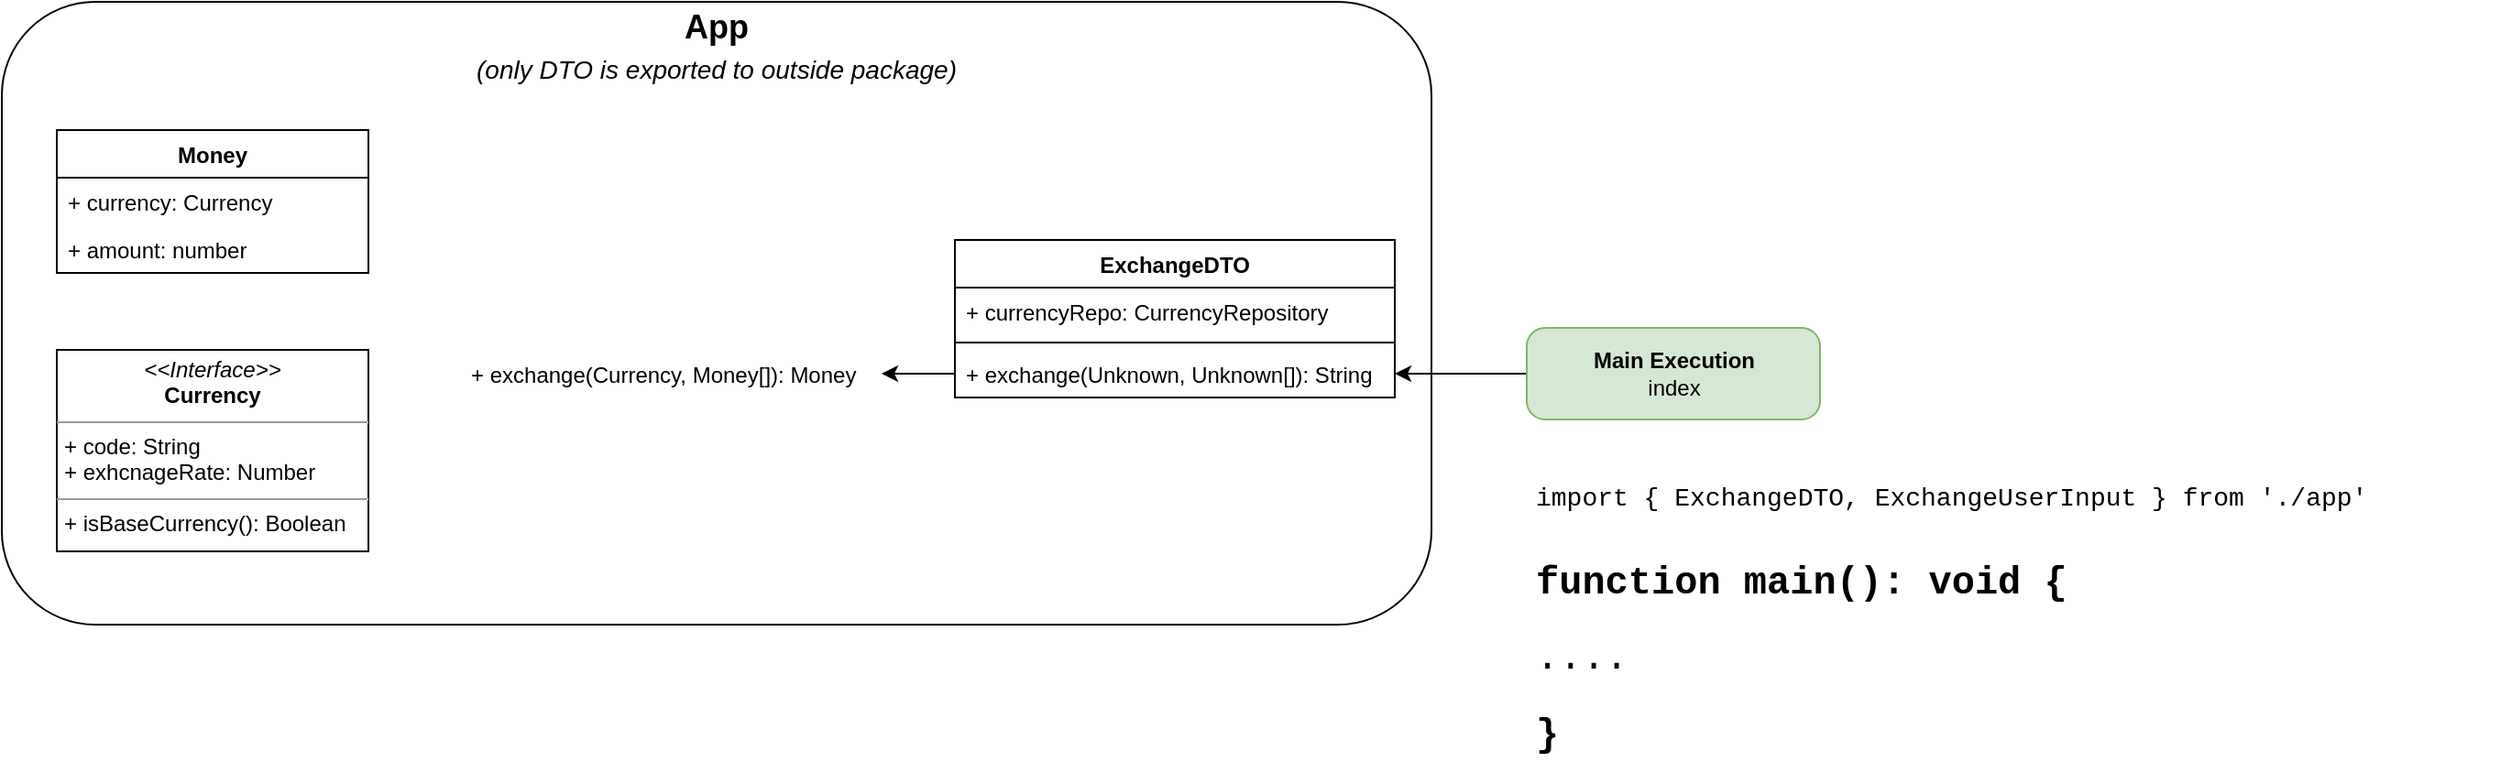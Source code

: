 <mxfile version="20.3.3" type="device"><diagram id="4IhQQBcM-XuzDMGb-Xty" name="Page-1"><mxGraphModel dx="1860" dy="1154" grid="1" gridSize="10" guides="1" tooltips="1" connect="1" arrows="1" fold="1" page="1" pageScale="1" pageWidth="827" pageHeight="1169" math="0" shadow="0"><root><mxCell id="0"/><mxCell id="1" parent="0"/><mxCell id="pq3WhuG64QYxiHZuG4Nq-8" value="" style="rounded=1;whiteSpace=wrap;html=1;fillColor=default;" vertex="1" parent="1"><mxGeometry x="-430" y="250" width="780" height="340" as="geometry"/></mxCell><mxCell id="pq3WhuG64QYxiHZuG4Nq-1" value="ExchangeDTO" style="swimlane;fontStyle=1;align=center;verticalAlign=top;childLayout=stackLayout;horizontal=1;startSize=26;horizontalStack=0;resizeParent=1;resizeParentMax=0;resizeLast=0;collapsible=1;marginBottom=0;" vertex="1" parent="1"><mxGeometry x="90" y="380" width="240" height="86" as="geometry"/></mxCell><mxCell id="pq3WhuG64QYxiHZuG4Nq-2" value="+ currencyRepo: CurrencyRepository" style="text;strokeColor=none;fillColor=none;align=left;verticalAlign=top;spacingLeft=4;spacingRight=4;overflow=hidden;rotatable=0;points=[[0,0.5],[1,0.5]];portConstraint=eastwest;" vertex="1" parent="pq3WhuG64QYxiHZuG4Nq-1"><mxGeometry y="26" width="240" height="26" as="geometry"/></mxCell><mxCell id="pq3WhuG64QYxiHZuG4Nq-3" value="" style="line;strokeWidth=1;fillColor=none;align=left;verticalAlign=middle;spacingTop=-1;spacingLeft=3;spacingRight=3;rotatable=0;labelPosition=right;points=[];portConstraint=eastwest;strokeColor=inherit;" vertex="1" parent="pq3WhuG64QYxiHZuG4Nq-1"><mxGeometry y="52" width="240" height="8" as="geometry"/></mxCell><mxCell id="pq3WhuG64QYxiHZuG4Nq-4" value="+ exchange(Unknown, Unknown[]): String" style="text;strokeColor=none;fillColor=none;align=left;verticalAlign=top;spacingLeft=4;spacingRight=4;overflow=hidden;rotatable=0;points=[[0,0.5],[1,0.5]];portConstraint=eastwest;" vertex="1" parent="pq3WhuG64QYxiHZuG4Nq-1"><mxGeometry y="60" width="240" height="26" as="geometry"/></mxCell><mxCell id="pq3WhuG64QYxiHZuG4Nq-22" value="+ exchange(Currency, Money[]): Money" style="text;strokeColor=none;fillColor=none;align=left;verticalAlign=top;spacingLeft=4;spacingRight=4;overflow=hidden;rotatable=0;points=[[0,0.5],[1,0.5]];portConstraint=eastwest;" vertex="1" parent="1"><mxGeometry x="-180" y="440" width="230" height="26" as="geometry"/></mxCell><mxCell id="pq3WhuG64QYxiHZuG4Nq-23" style="edgeStyle=orthogonalEdgeStyle;rounded=0;orthogonalLoop=1;jettySize=auto;html=1;exitX=0;exitY=0.5;exitDx=0;exitDy=0;" edge="1" parent="1" source="pq3WhuG64QYxiHZuG4Nq-4" target="pq3WhuG64QYxiHZuG4Nq-22"><mxGeometry relative="1" as="geometry"/></mxCell><mxCell id="pq3WhuG64QYxiHZuG4Nq-24" value="Money" style="swimlane;fontStyle=1;align=center;verticalAlign=top;childLayout=stackLayout;horizontal=1;startSize=26;horizontalStack=0;resizeParent=1;resizeParentMax=0;resizeLast=0;collapsible=1;marginBottom=0;fillColor=none;" vertex="1" parent="1"><mxGeometry x="-400" y="320" width="170" height="78" as="geometry"/></mxCell><mxCell id="pq3WhuG64QYxiHZuG4Nq-25" value="+ currency: Currency" style="text;strokeColor=none;fillColor=none;align=left;verticalAlign=top;spacingLeft=4;spacingRight=4;overflow=hidden;rotatable=0;points=[[0,0.5],[1,0.5]];portConstraint=eastwest;" vertex="1" parent="pq3WhuG64QYxiHZuG4Nq-24"><mxGeometry y="26" width="170" height="26" as="geometry"/></mxCell><mxCell id="pq3WhuG64QYxiHZuG4Nq-32" value="+ amount: number" style="text;strokeColor=none;fillColor=none;align=left;verticalAlign=top;spacingLeft=4;spacingRight=4;overflow=hidden;rotatable=0;points=[[0,0.5],[1,0.5]];portConstraint=eastwest;" vertex="1" parent="pq3WhuG64QYxiHZuG4Nq-24"><mxGeometry y="52" width="170" height="26" as="geometry"/></mxCell><mxCell id="pq3WhuG64QYxiHZuG4Nq-29" value="&lt;p style=&quot;margin:0px;margin-top:4px;text-align:center;&quot;&gt;&lt;i&gt;&amp;lt;&amp;lt;Interface&amp;gt;&amp;gt;&lt;/i&gt;&lt;br&gt;&lt;b&gt;Currency&lt;/b&gt;&lt;/p&gt;&lt;hr size=&quot;1&quot;&gt;&lt;p style=&quot;margin:0px;margin-left:4px;&quot;&gt;+ code: String&lt;br&gt;+ exhcnageRate: Number&lt;/p&gt;&lt;hr size=&quot;1&quot;&gt;&lt;p style=&quot;margin:0px;margin-left:4px;&quot;&gt;+ isBaseCurrency(): Boolean&lt;br&gt;&lt;/p&gt;" style="verticalAlign=top;align=left;overflow=fill;fontSize=12;fontFamily=Helvetica;html=1;fillColor=none;" vertex="1" parent="1"><mxGeometry x="-400" y="440" width="170" height="110" as="geometry"/></mxCell><mxCell id="pq3WhuG64QYxiHZuG4Nq-31" style="edgeStyle=orthogonalEdgeStyle;rounded=0;orthogonalLoop=1;jettySize=auto;html=1;exitX=0;exitY=0.5;exitDx=0;exitDy=0;entryX=1;entryY=0.5;entryDx=0;entryDy=0;" edge="1" parent="1" source="pq3WhuG64QYxiHZuG4Nq-9" target="pq3WhuG64QYxiHZuG4Nq-4"><mxGeometry relative="1" as="geometry"/></mxCell><mxCell id="pq3WhuG64QYxiHZuG4Nq-9" value="&lt;b&gt;Main Execution&lt;/b&gt;&lt;br&gt;index" style="html=1;dashed=0;rounded=1;absoluteArcSize=1;arcSize=20;verticalAlign=middle;align=center;fillColor=#d5e8d4;strokeColor=#82b366;" vertex="1" parent="1"><mxGeometry x="402" y="428" width="160" height="50" as="geometry"/></mxCell><mxCell id="pq3WhuG64QYxiHZuG4Nq-34" value="&lt;b&gt;App&lt;/b&gt;&lt;br&gt;&lt;i&gt;&lt;font style=&quot;font-size: 14px;&quot;&gt;(only DTO is exported to outside package)&lt;/font&gt;&lt;/i&gt;" style="text;html=1;strokeColor=none;fillColor=none;align=center;verticalAlign=middle;whiteSpace=wrap;rounded=0;fontSize=18;" vertex="1" parent="1"><mxGeometry x="-245" y="260" width="410" height="30" as="geometry"/></mxCell><mxCell id="pq3WhuG64QYxiHZuG4Nq-36" value="&lt;h1&gt;&lt;font face=&quot;Courier New&quot;&gt;&lt;span style=&quot;font-size: 14px; font-weight: 400;&quot;&gt;import { ExchangeDTO, ExchangeUserInput } from './app'&lt;/span&gt;&lt;br&gt;&lt;/font&gt;&lt;/h1&gt;&lt;h1 style=&quot;font-size: 21px;&quot;&gt;&lt;font style=&quot;font-size: 21px;&quot; face=&quot;Courier New&quot;&gt;function main(): void {&lt;/font&gt;&lt;/h1&gt;&lt;div style=&quot;font-size: 21px;&quot;&gt;&lt;font style=&quot;font-size: 21px;&quot; face=&quot;Courier New&quot;&gt;....&lt;/font&gt;&lt;/div&gt;&lt;h1 style=&quot;font-size: 21px;&quot;&gt;&lt;font style=&quot;font-size: 21px;&quot; face=&quot;Courier New&quot;&gt;}&lt;/font&gt;&lt;/h1&gt;&lt;p style=&quot;font-size: 21px;&quot;&gt;&lt;br&gt;&lt;/p&gt;" style="text;html=1;strokeColor=none;fillColor=none;spacing=5;spacingTop=-20;whiteSpace=wrap;overflow=hidden;rounded=0;fontSize=14;" vertex="1" parent="1"><mxGeometry x="402" y="490" width="530" height="180" as="geometry"/></mxCell></root></mxGraphModel></diagram></mxfile>